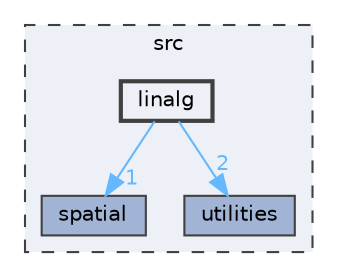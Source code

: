 digraph "linalg"
{
 // LATEX_PDF_SIZE
  bgcolor="transparent";
  edge [fontname=Helvetica,fontsize=10,labelfontname=Helvetica,labelfontsize=10];
  node [fontname=Helvetica,fontsize=10,shape=box,height=0.2,width=0.4];
  compound=true
  subgraph clusterdir_68267d1309a1af8e8297ef4c3efbcdba {
    graph [ bgcolor="#edf0f7", pencolor="grey25", label="src", fontname=Helvetica,fontsize=10 style="filled,dashed", URL="dir_68267d1309a1af8e8297ef4c3efbcdba.html",tooltip=""]
  dir_31b4388cdeb919ea2783a13f6c738b17 [label="spatial", fillcolor="#a2b4d6", color="grey25", style="filled", URL="dir_31b4388cdeb919ea2783a13f6c738b17.html",tooltip=""];
  dir_7b5d38f1875f1b693f62ca6a108a1129 [label="utilities", fillcolor="#a2b4d6", color="grey25", style="filled", URL="dir_7b5d38f1875f1b693f62ca6a108a1129.html",tooltip=""];
  dir_5dff776341474e546195e534ccdc31ab [label="linalg", fillcolor="#edf0f7", color="grey25", style="filled,bold", URL="dir_5dff776341474e546195e534ccdc31ab.html",tooltip=""];
  }
  dir_5dff776341474e546195e534ccdc31ab->dir_31b4388cdeb919ea2783a13f6c738b17 [headlabel="1", labeldistance=1.5 headhref="dir_000000_000004.html" href="dir_000000_000004.html" color="steelblue1" fontcolor="steelblue1"];
  dir_5dff776341474e546195e534ccdc31ab->dir_7b5d38f1875f1b693f62ca6a108a1129 [headlabel="2", labeldistance=1.5 headhref="dir_000000_000007.html" href="dir_000000_000007.html" color="steelblue1" fontcolor="steelblue1"];
}
